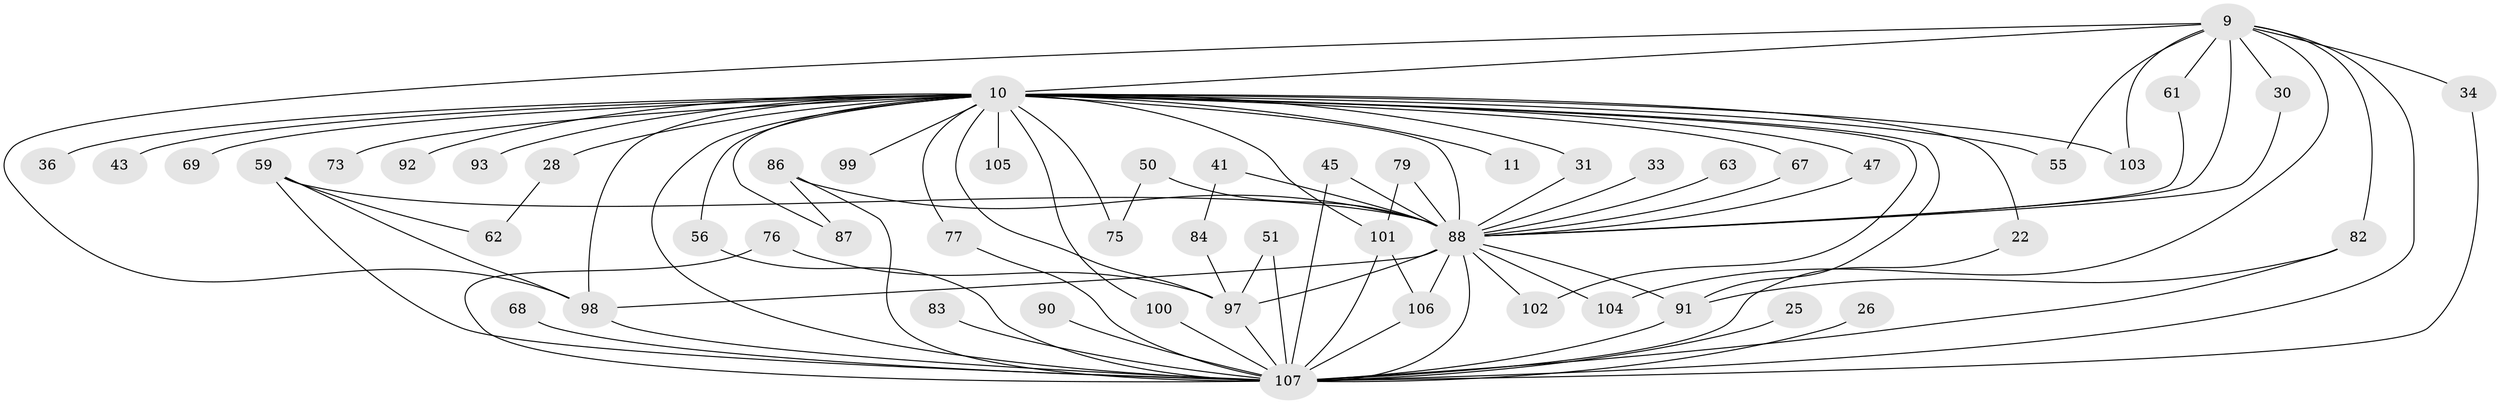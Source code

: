 // original degree distribution, {28: 0.009345794392523364, 22: 0.009345794392523364, 30: 0.009345794392523364, 27: 0.009345794392523364, 20: 0.009345794392523364, 24: 0.009345794392523364, 17: 0.009345794392523364, 19: 0.009345794392523364, 11: 0.009345794392523364, 23: 0.009345794392523364, 2: 0.5887850467289719, 12: 0.009345794392523364, 3: 0.21495327102803738, 4: 0.037383177570093455, 7: 0.009345794392523364, 6: 0.018691588785046728, 5: 0.028037383177570093}
// Generated by graph-tools (version 1.1) at 2025/43/03/09/25 04:43:54]
// undirected, 53 vertices, 92 edges
graph export_dot {
graph [start="1"]
  node [color=gray90,style=filled];
  9 [super="+7"];
  10 [super="+4"];
  11;
  22;
  25;
  26;
  28;
  30;
  31;
  33;
  34;
  36;
  41;
  43;
  45;
  47;
  50;
  51;
  55;
  56;
  59 [super="+38"];
  61;
  62;
  63 [super="+13"];
  67;
  68;
  69;
  73;
  75;
  76;
  77;
  79 [super="+74"];
  82 [super="+57"];
  83;
  84;
  86 [super="+24+27+72"];
  87;
  88 [super="+3+40+46+80+8"];
  90 [super="+15"];
  91 [super="+85+89"];
  92 [super="+35"];
  93 [super="+70"];
  97 [super="+78+94"];
  98 [super="+19+81"];
  99;
  100;
  101 [super="+17+42"];
  102 [super="+37"];
  103;
  104;
  105;
  106 [super="+96"];
  107 [super="+60+54+6+58"];
  9 -- 10 [weight=6];
  9 -- 30;
  9 -- 82;
  9 -- 34;
  9 -- 103;
  9 -- 104;
  9 -- 55;
  9 -- 61;
  9 -- 88 [weight=6];
  9 -- 107 [weight=6];
  9 -- 98;
  10 -- 28 [weight=2];
  10 -- 31;
  10 -- 43 [weight=2];
  10 -- 47;
  10 -- 55;
  10 -- 77;
  10 -- 93 [weight=3];
  10 -- 99 [weight=2];
  10 -- 103;
  10 -- 92 [weight=3];
  10 -- 11;
  10 -- 22;
  10 -- 36 [weight=2];
  10 -- 56;
  10 -- 67;
  10 -- 69 [weight=2];
  10 -- 73 [weight=2];
  10 -- 75;
  10 -- 87;
  10 -- 88 [weight=13];
  10 -- 91 [weight=3];
  10 -- 100;
  10 -- 101 [weight=2];
  10 -- 102;
  10 -- 105 [weight=2];
  10 -- 107 [weight=9];
  10 -- 97 [weight=3];
  10 -- 98 [weight=2];
  22 -- 107;
  25 -- 107;
  26 -- 107 [weight=2];
  28 -- 62;
  30 -- 88;
  31 -- 88;
  33 -- 88 [weight=2];
  34 -- 107;
  41 -- 84;
  41 -- 88 [weight=2];
  45 -- 88;
  45 -- 107;
  47 -- 88;
  50 -- 75;
  50 -- 88 [weight=2];
  51 -- 107;
  51 -- 97;
  56 -- 107;
  59 -- 62;
  59 -- 88 [weight=2];
  59 -- 107;
  59 -- 98;
  61 -- 88;
  63 -- 88 [weight=2];
  67 -- 88;
  68 -- 107 [weight=2];
  76 -- 107;
  76 -- 97;
  77 -- 107;
  79 -- 88 [weight=2];
  79 -- 101;
  82 -- 107;
  82 -- 91;
  83 -- 107;
  84 -- 97;
  86 -- 87;
  86 -- 88 [weight=3];
  86 -- 107 [weight=2];
  88 -- 98 [weight=2];
  88 -- 104;
  88 -- 91 [weight=2];
  88 -- 97 [weight=8];
  88 -- 107 [weight=7];
  88 -- 102;
  88 -- 106 [weight=2];
  90 -- 107 [weight=2];
  91 -- 107;
  97 -- 107 [weight=2];
  98 -- 107;
  100 -- 107;
  101 -- 107;
  101 -- 106;
  106 -- 107 [weight=2];
}
